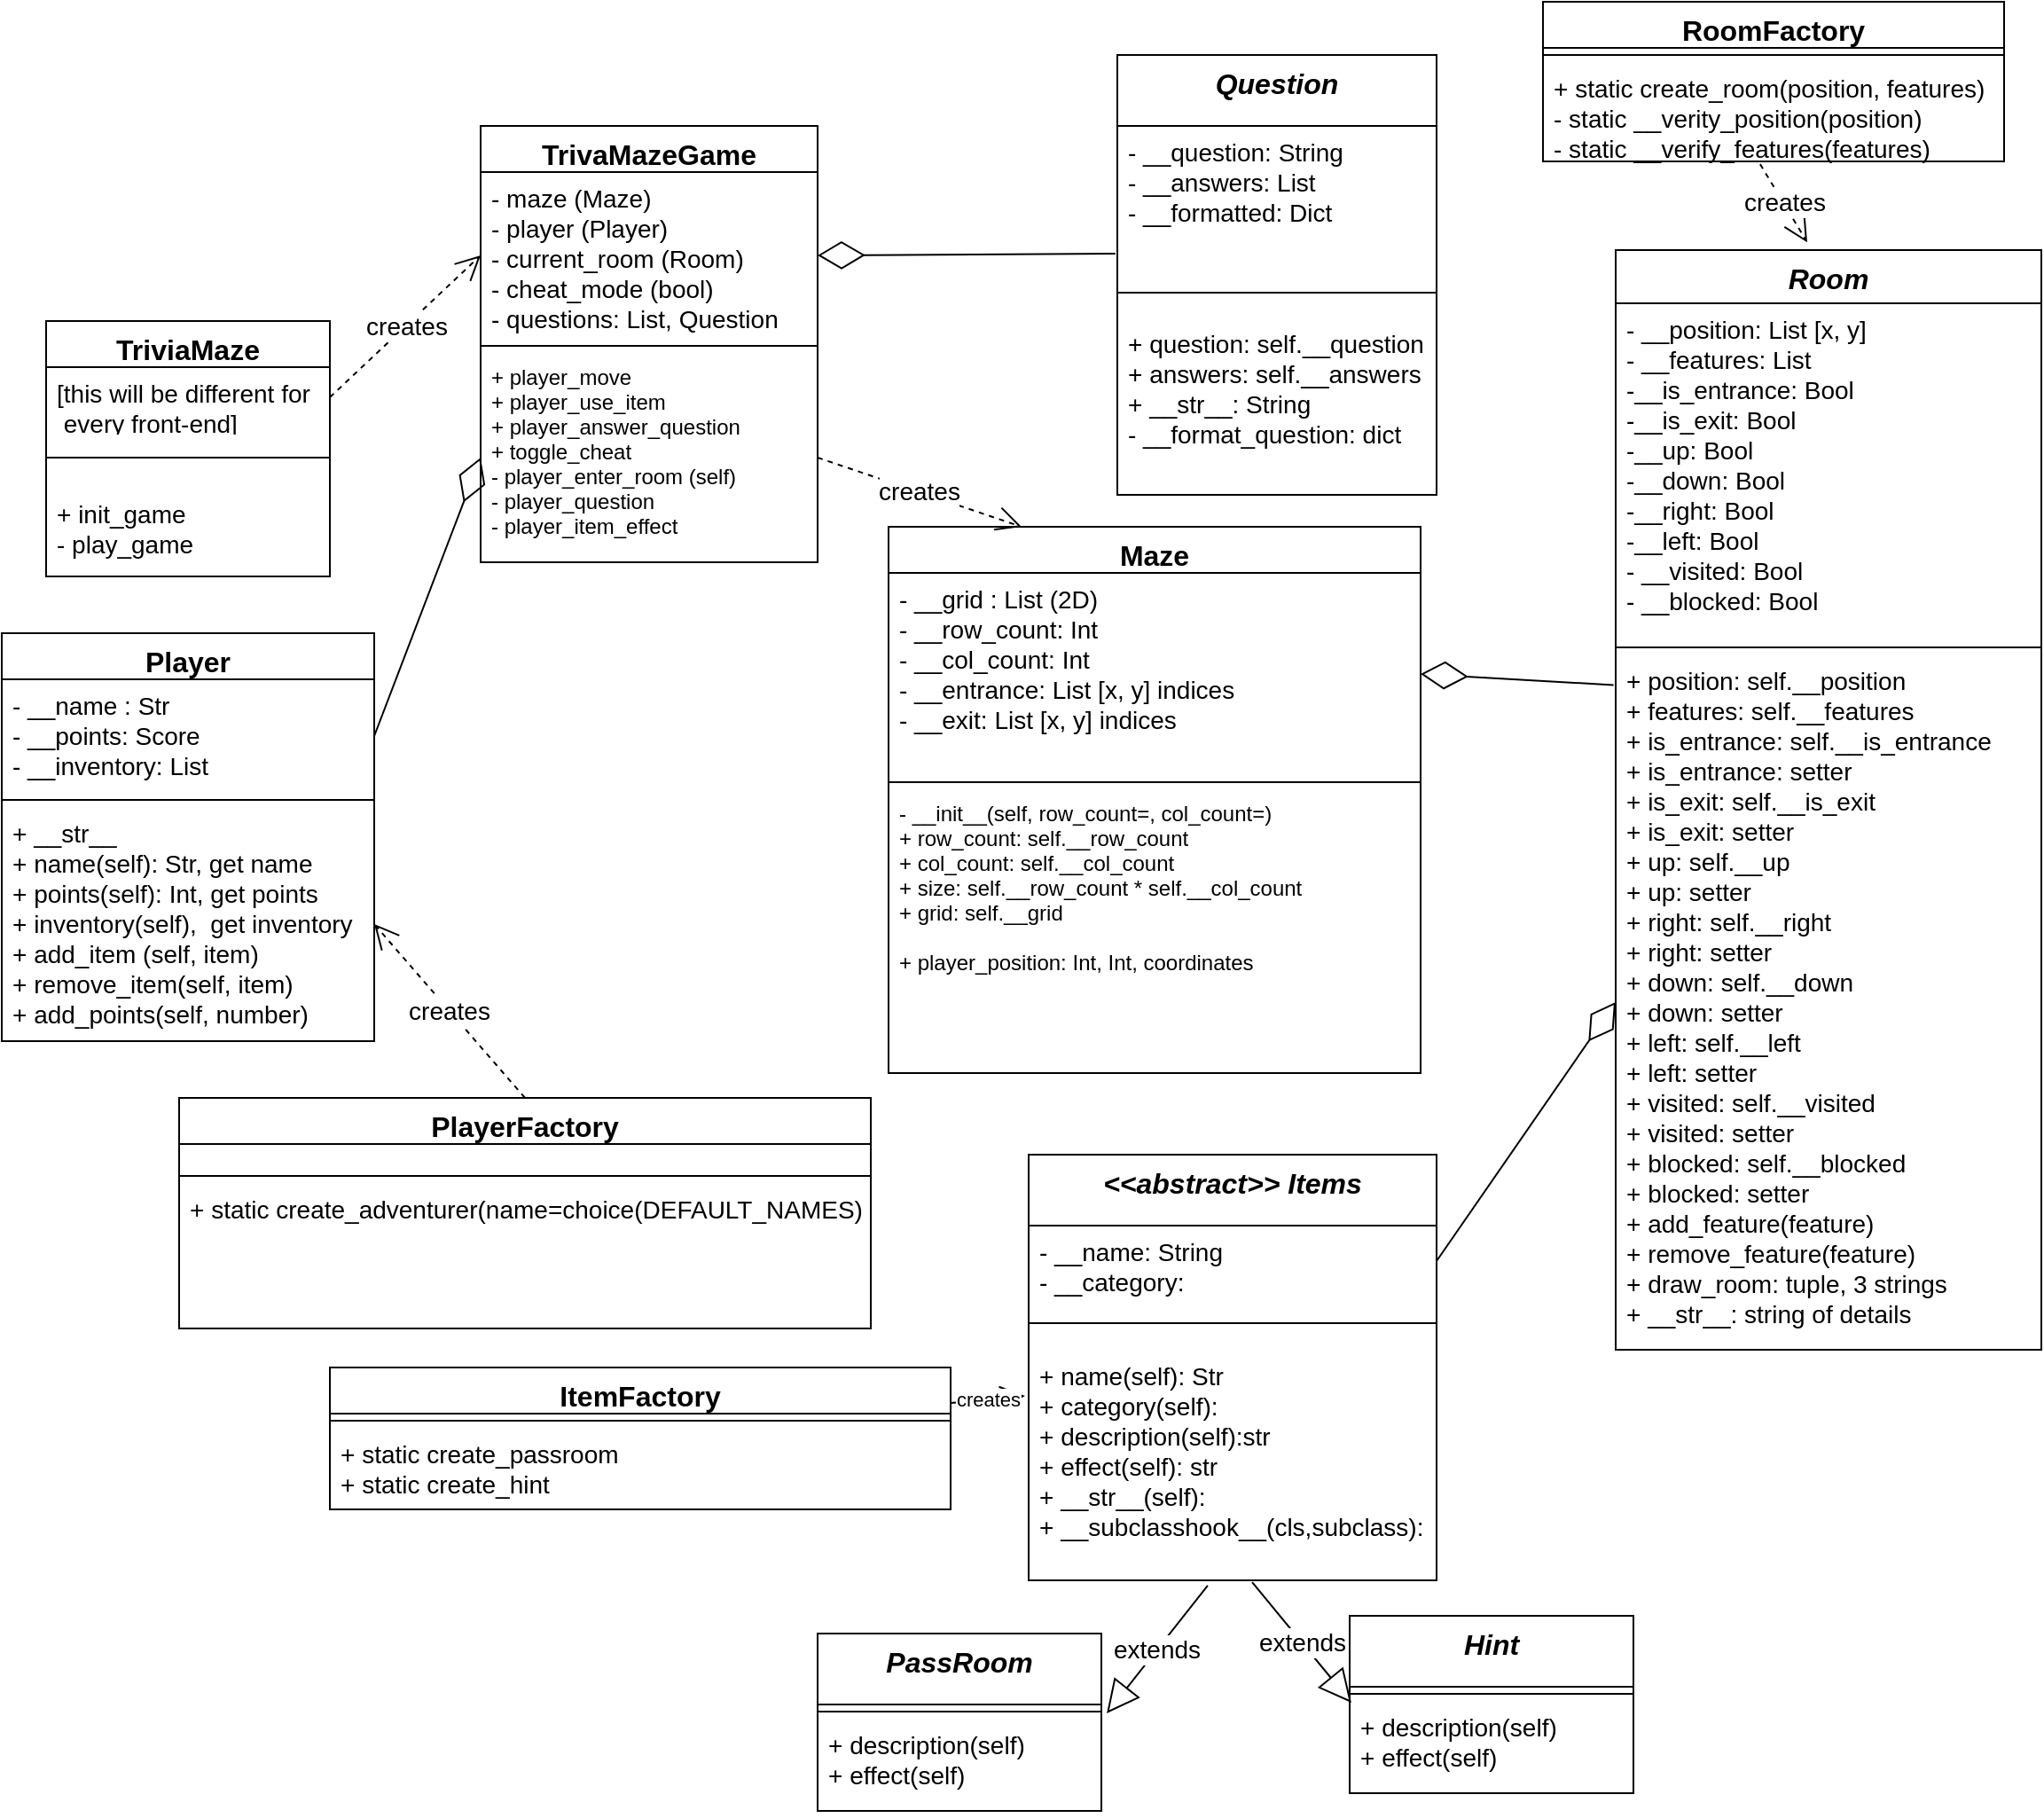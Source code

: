 <mxfile version="14.4.3" type="device"><diagram name="Page-1" id="e7e014a7-5840-1c2e-5031-d8a46d1fe8dd"><mxGraphModel dx="1506" dy="1252" grid="1" gridSize="10" guides="1" tooltips="1" connect="1" arrows="1" fold="1" page="0" pageScale="1" pageWidth="1169" pageHeight="826" background="#ffffff" math="0" shadow="0"><root><mxCell id="0"/><mxCell id="1" parent="0"/><mxCell id="si0L4OF9QLQORTy8t0iK-41" value="Maze" style="swimlane;fontStyle=1;align=center;verticalAlign=top;childLayout=stackLayout;horizontal=1;startSize=26;horizontalStack=0;resizeParent=1;resizeParentMax=0;resizeLast=0;collapsible=1;marginBottom=0;fontSize=16;" parent="1" vertex="1"><mxGeometry x="210" y="-14" width="300" height="308" as="geometry"/></mxCell><mxCell id="si0L4OF9QLQORTy8t0iK-42" value="- __grid : List (2D)&#10;- __row_count: Int&#10;- __col_count: Int&#10;- __entrance: List [x, y] indices&#10;- __exit: List [x, y] indices" style="text;strokeColor=none;fillColor=none;align=left;verticalAlign=top;spacingLeft=4;spacingRight=4;overflow=hidden;rotatable=0;points=[[0,0.5],[1,0.5]];portConstraint=eastwest;fontSize=14;" parent="si0L4OF9QLQORTy8t0iK-41" vertex="1"><mxGeometry y="26" width="300" height="114" as="geometry"/></mxCell><mxCell id="si0L4OF9QLQORTy8t0iK-43" value="" style="line;strokeWidth=1;fillColor=none;align=left;verticalAlign=middle;spacingTop=-1;spacingLeft=3;spacingRight=3;rotatable=0;labelPosition=right;points=[];portConstraint=eastwest;" parent="si0L4OF9QLQORTy8t0iK-41" vertex="1"><mxGeometry y="140" width="300" height="8" as="geometry"/></mxCell><mxCell id="si0L4OF9QLQORTy8t0iK-44" value="- __init__(self, row_count=, col_count=)&#10;+ row_count: self.__row_count&#10;+ col_count: self.__col_count&#10;+ size: self.__row_count * self.__col_count&#10;+ grid: self.__grid&#10;&#10;+ player_position: Int, Int, coordinates" style="text;strokeColor=none;fillColor=none;align=left;verticalAlign=top;spacingLeft=4;spacingRight=4;overflow=hidden;rotatable=0;points=[[0,0.5],[1,0.5]];portConstraint=eastwest;" parent="si0L4OF9QLQORTy8t0iK-41" vertex="1"><mxGeometry y="148" width="300" height="160" as="geometry"/></mxCell><mxCell id="si0L4OF9QLQORTy8t0iK-49" value="Room" style="swimlane;fontStyle=3;align=center;verticalAlign=top;childLayout=stackLayout;horizontal=1;startSize=30;horizontalStack=0;resizeParent=1;resizeParentMax=0;resizeLast=0;collapsible=1;marginBottom=0;fontSize=16;" parent="1" vertex="1"><mxGeometry x="620" y="-170" width="240" height="620" as="geometry"/></mxCell><mxCell id="si0L4OF9QLQORTy8t0iK-50" value="- __position: List [x, y]&#10;- __features: List&#10;-__is_entrance: Bool&#10;-__is_exit: Bool&#10;-__up: Bool&#10;-__down: Bool&#10;-__right: Bool&#10;-__left: Bool&#10;- __visited: Bool&#10;- __blocked: Bool" style="text;strokeColor=none;fillColor=none;align=left;verticalAlign=top;spacingLeft=4;spacingRight=4;overflow=hidden;rotatable=0;points=[[0,0.5],[1,0.5]];portConstraint=eastwest;fontSize=14;" parent="si0L4OF9QLQORTy8t0iK-49" vertex="1"><mxGeometry y="30" width="240" height="190" as="geometry"/></mxCell><mxCell id="si0L4OF9QLQORTy8t0iK-51" value="" style="line;strokeWidth=1;fillColor=none;align=left;verticalAlign=middle;spacingTop=-1;spacingLeft=3;spacingRight=3;rotatable=0;labelPosition=right;points=[];portConstraint=eastwest;" parent="si0L4OF9QLQORTy8t0iK-49" vertex="1"><mxGeometry y="220" width="240" height="8" as="geometry"/></mxCell><mxCell id="si0L4OF9QLQORTy8t0iK-52" value="+ position: self.__position&#10;+ features: self.__features&#10;+ is_entrance: self.__is_entrance&#10;+ is_entrance: setter&#10;+ is_exit: self.__is_exit&#10;+ is_exit: setter&#10;+ up: self.__up&#10;+ up: setter&#10;+ right: self.__right&#10;+ right: setter&#10;+ down: self.__down&#10;+ down: setter&#10;+ left: self.__left&#10;+ left: setter&#10;+ visited: self.__visited&#10;+ visited: setter&#10;+ blocked: self.__blocked&#10;+ blocked: setter&#10;+ add_feature(feature)&#10;+ remove_feature(feature)&#10;+ draw_room: tuple, 3 strings&#10;+ __str__: string of details&#10;" style="text;strokeColor=none;fillColor=none;align=left;verticalAlign=top;spacingLeft=4;spacingRight=4;overflow=hidden;rotatable=0;points=[[0,0.5],[1,0.5]];portConstraint=eastwest;labelBorderColor=none;fontSize=14;" parent="si0L4OF9QLQORTy8t0iK-49" vertex="1"><mxGeometry y="228" width="240" height="392" as="geometry"/></mxCell><mxCell id="si0L4OF9QLQORTy8t0iK-86" value="RoomFactory" style="swimlane;fontStyle=1;align=center;verticalAlign=top;childLayout=stackLayout;horizontal=1;startSize=26;horizontalStack=0;resizeParent=1;resizeParentMax=0;resizeLast=0;collapsible=1;marginBottom=0;fontSize=16;" parent="1" vertex="1"><mxGeometry x="579" y="-310" width="260" height="90" as="geometry"/></mxCell><mxCell id="si0L4OF9QLQORTy8t0iK-88" value="" style="line;strokeWidth=1;fillColor=none;align=left;verticalAlign=middle;spacingTop=-1;spacingLeft=3;spacingRight=3;rotatable=0;labelPosition=right;points=[];portConstraint=eastwest;" parent="si0L4OF9QLQORTy8t0iK-86" vertex="1"><mxGeometry y="26" width="260" height="8" as="geometry"/></mxCell><mxCell id="si0L4OF9QLQORTy8t0iK-89" value="+ static create_room(position, features)&#10;- static __verity_position(position)&#10;- static __verify_features(features)" style="text;strokeColor=none;fillColor=none;align=left;verticalAlign=top;spacingLeft=4;spacingRight=4;overflow=hidden;rotatable=0;points=[[0,0.5],[1,0.5]];portConstraint=eastwest;fontSize=14;" parent="si0L4OF9QLQORTy8t0iK-86" vertex="1"><mxGeometry y="34" width="260" height="56" as="geometry"/></mxCell><mxCell id="si0L4OF9QLQORTy8t0iK-105" value="" style="endArrow=diamondThin;endFill=0;endSize=24;html=1;entryX=1;entryY=0.5;entryDx=0;entryDy=0;exitX=-0.005;exitY=0.044;exitDx=0;exitDy=0;exitPerimeter=0;" parent="1" source="si0L4OF9QLQORTy8t0iK-52" target="si0L4OF9QLQORTy8t0iK-42" edge="1"><mxGeometry width="160" relative="1" as="geometry"><mxPoint x="670" y="17" as="sourcePoint"/><mxPoint x="580" y="56" as="targetPoint"/></mxGeometry></mxCell><mxCell id="s299cXjwFvU6mJhLCo1F-9" value="&lt;font style=&quot;font-size: 14px&quot;&gt;creates&lt;/font&gt;" style="endArrow=open;endSize=12;dashed=1;html=1;exitX=0.471;exitY=1.028;exitDx=0;exitDy=0;exitPerimeter=0;entryX=0.45;entryY=-0.007;entryDx=0;entryDy=0;entryPerimeter=0;" parent="1" source="si0L4OF9QLQORTy8t0iK-89" target="si0L4OF9QLQORTy8t0iK-49" edge="1"><mxGeometry width="160" relative="1" as="geometry"><mxPoint x="730" y="106.5" as="sourcePoint"/><mxPoint x="830" y="63" as="targetPoint"/></mxGeometry></mxCell><mxCell id="s299cXjwFvU6mJhLCo1F-8" value="&lt;font style=&quot;font-size: 14px&quot;&gt;creates&lt;/font&gt;" style="endArrow=open;endSize=12;dashed=1;html=1;exitX=1;exitY=0.5;exitDx=0;exitDy=0;entryX=0.25;entryY=0;entryDx=0;entryDy=0;" parent="1" source="ej66PmAcY9iqkXgVzM6b-21" target="si0L4OF9QLQORTy8t0iK-41" edge="1"><mxGeometry width="160" relative="1" as="geometry"><mxPoint x="211" y="140" as="sourcePoint"/><mxPoint x="240" y="230" as="targetPoint"/></mxGeometry></mxCell><mxCell id="VDTHn1guFKgsK7yAlVC1-1" value="&lt;&lt;abstract&gt;&gt; Items" style="swimlane;fontStyle=3;align=center;verticalAlign=top;childLayout=stackLayout;horizontal=1;startSize=40;horizontalStack=0;resizeParent=1;resizeParentMax=0;resizeLast=0;collapsible=1;marginBottom=0;fontSize=16;" parent="1" vertex="1"><mxGeometry x="289" y="340" width="230" height="240" as="geometry"><mxRectangle x="320" y="380" width="130" height="40" as="alternateBounds"/></mxGeometry></mxCell><mxCell id="VDTHn1guFKgsK7yAlVC1-2" value="- __name: String&#10;- __category:" style="text;strokeColor=none;fillColor=none;align=left;verticalAlign=top;spacingLeft=4;spacingRight=4;overflow=hidden;rotatable=0;points=[[0,0.5],[1,0.5]];portConstraint=eastwest;fontSize=14;" parent="VDTHn1guFKgsK7yAlVC1-1" vertex="1"><mxGeometry y="40" width="230" height="40" as="geometry"/></mxCell><mxCell id="VDTHn1guFKgsK7yAlVC1-3" value="" style="line;strokeWidth=1;fillColor=none;align=left;verticalAlign=middle;spacingTop=-1;spacingLeft=3;spacingRight=3;rotatable=0;labelPosition=right;points=[];portConstraint=eastwest;" parent="VDTHn1guFKgsK7yAlVC1-1" vertex="1"><mxGeometry y="80" width="230" height="30" as="geometry"/></mxCell><mxCell id="VDTHn1guFKgsK7yAlVC1-4" value="+ name(self): Str&#10;+ category(self):&#10;+ description(self):str &#10;+ effect(self): str&#10;+ __str__(self):&#10;+ __subclasshook__(cls,subclass):&#10;" style="text;strokeColor=none;fillColor=none;align=left;verticalAlign=top;spacingLeft=4;spacingRight=4;overflow=hidden;rotatable=0;points=[[0,0.5],[1,0.5]];portConstraint=eastwest;fontSize=14;" parent="VDTHn1guFKgsK7yAlVC1-1" vertex="1"><mxGeometry y="110" width="230" height="130" as="geometry"/></mxCell><mxCell id="VDTHn1guFKgsK7yAlVC1-6" value="Question" style="swimlane;fontStyle=3;align=center;verticalAlign=top;childLayout=stackLayout;horizontal=1;startSize=40;horizontalStack=0;resizeParent=1;resizeParentMax=0;resizeLast=0;collapsible=1;marginBottom=0;fontSize=16;" parent="1" vertex="1"><mxGeometry x="339" y="-280" width="180" height="248" as="geometry"/></mxCell><mxCell id="VDTHn1guFKgsK7yAlVC1-7" value="- __question: String&#10;- __answers: List&#10;- __formatted: Dict" style="text;strokeColor=none;fillColor=none;align=left;verticalAlign=top;spacingLeft=4;spacingRight=4;overflow=hidden;rotatable=0;points=[[0,0.5],[1,0.5]];portConstraint=eastwest;fontSize=14;" parent="VDTHn1guFKgsK7yAlVC1-6" vertex="1"><mxGeometry y="40" width="180" height="80" as="geometry"/></mxCell><mxCell id="VDTHn1guFKgsK7yAlVC1-8" value="" style="line;strokeWidth=1;fillColor=none;align=left;verticalAlign=middle;spacingTop=-1;spacingLeft=3;spacingRight=3;rotatable=0;labelPosition=right;points=[];portConstraint=eastwest;" parent="VDTHn1guFKgsK7yAlVC1-6" vertex="1"><mxGeometry y="120" width="180" height="28" as="geometry"/></mxCell><mxCell id="VDTHn1guFKgsK7yAlVC1-9" value="+ question: self.__question&#10;+ answers: self.__answers&#10;+ __str__: String&#10;- __format_question: dict" style="text;strokeColor=none;fillColor=none;align=left;verticalAlign=top;spacingLeft=4;spacingRight=4;overflow=hidden;rotatable=0;points=[[0,0.5],[1,0.5]];portConstraint=eastwest;fontSize=14;" parent="VDTHn1guFKgsK7yAlVC1-6" vertex="1"><mxGeometry y="148" width="180" height="100" as="geometry"/></mxCell><mxCell id="VDTHn1guFKgsK7yAlVC1-10" value="PassRoom" style="swimlane;fontStyle=3;align=center;verticalAlign=top;childLayout=stackLayout;horizontal=1;startSize=40;horizontalStack=0;resizeParent=1;resizeParentMax=0;resizeLast=0;collapsible=1;marginBottom=0;fontSize=16;" parent="1" vertex="1"><mxGeometry x="170" y="610" width="160" height="100" as="geometry"/></mxCell><mxCell id="VDTHn1guFKgsK7yAlVC1-12" value="" style="line;strokeWidth=1;fillColor=none;align=left;verticalAlign=middle;spacingTop=-1;spacingLeft=3;spacingRight=3;rotatable=0;labelPosition=right;points=[];portConstraint=eastwest;" parent="VDTHn1guFKgsK7yAlVC1-10" vertex="1"><mxGeometry y="40" width="160" height="8" as="geometry"/></mxCell><mxCell id="VDTHn1guFKgsK7yAlVC1-13" value="+ description(self)&#10;+ effect(self)&#10;" style="text;strokeColor=none;fillColor=none;align=left;verticalAlign=top;spacingLeft=4;spacingRight=4;overflow=hidden;rotatable=0;points=[[0,0.5],[1,0.5]];portConstraint=eastwest;fontSize=14;" parent="VDTHn1guFKgsK7yAlVC1-10" vertex="1"><mxGeometry y="48" width="160" height="52" as="geometry"/></mxCell><mxCell id="VDTHn1guFKgsK7yAlVC1-14" value="Hint" style="swimlane;fontStyle=3;align=center;verticalAlign=top;childLayout=stackLayout;horizontal=1;startSize=40;horizontalStack=0;resizeParent=1;resizeParentMax=0;resizeLast=0;collapsible=1;marginBottom=0;fontSize=16;" parent="1" vertex="1"><mxGeometry x="470" y="600" width="160" height="100" as="geometry"/></mxCell><mxCell id="VDTHn1guFKgsK7yAlVC1-16" value="" style="line;strokeWidth=1;fillColor=none;align=left;verticalAlign=middle;spacingTop=-1;spacingLeft=3;spacingRight=3;rotatable=0;labelPosition=right;points=[];portConstraint=eastwest;" parent="VDTHn1guFKgsK7yAlVC1-14" vertex="1"><mxGeometry y="40" width="160" height="8" as="geometry"/></mxCell><mxCell id="VDTHn1guFKgsK7yAlVC1-17" value="+ description(self)&#10;+ effect(self)" style="text;strokeColor=none;fillColor=none;align=left;verticalAlign=top;spacingLeft=4;spacingRight=4;overflow=hidden;rotatable=0;points=[[0,0.5],[1,0.5]];portConstraint=eastwest;fontSize=14;" parent="VDTHn1guFKgsK7yAlVC1-14" vertex="1"><mxGeometry y="48" width="160" height="52" as="geometry"/></mxCell><mxCell id="VDTHn1guFKgsK7yAlVC1-24" value="PlayerFactory" style="swimlane;fontStyle=1;align=center;verticalAlign=top;childLayout=stackLayout;horizontal=1;startSize=26;horizontalStack=0;resizeParent=1;resizeParentMax=0;resizeLast=0;collapsible=1;marginBottom=0;fontSize=16;" parent="1" vertex="1"><mxGeometry x="-190" y="308" width="390" height="130" as="geometry"/></mxCell><mxCell id="VDTHn1guFKgsK7yAlVC1-25" value="&#10;&#10;" style="text;strokeColor=none;fillColor=none;align=left;verticalAlign=top;spacingLeft=4;spacingRight=4;overflow=hidden;rotatable=0;points=[[0,0.5],[1,0.5]];portConstraint=eastwest;" parent="VDTHn1guFKgsK7yAlVC1-24" vertex="1"><mxGeometry y="26" width="390" height="14" as="geometry"/></mxCell><mxCell id="VDTHn1guFKgsK7yAlVC1-26" value="" style="line;strokeWidth=1;fillColor=none;align=left;verticalAlign=middle;spacingTop=-1;spacingLeft=3;spacingRight=3;rotatable=0;labelPosition=right;points=[];portConstraint=eastwest;" parent="VDTHn1guFKgsK7yAlVC1-24" vertex="1"><mxGeometry y="40" width="390" height="8" as="geometry"/></mxCell><mxCell id="VDTHn1guFKgsK7yAlVC1-27" value="+ static create_adventurer(name=choice(DEFAULT_NAMES)" style="text;strokeColor=none;fillColor=none;align=left;verticalAlign=top;spacingLeft=4;spacingRight=4;overflow=hidden;rotatable=0;points=[[0,0.5],[1,0.5]];portConstraint=eastwest;fontSize=14;" parent="VDTHn1guFKgsK7yAlVC1-24" vertex="1"><mxGeometry y="48" width="390" height="82" as="geometry"/></mxCell><mxCell id="VDTHn1guFKgsK7yAlVC1-28" value="&lt;font style=&quot;font-size: 14px&quot;&gt;creates&lt;/font&gt;" style="endArrow=open;endSize=12;dashed=1;html=1;entryX=1;entryY=0.5;entryDx=0;entryDy=0;exitX=0.5;exitY=0;exitDx=0;exitDy=0;" parent="1" source="VDTHn1guFKgsK7yAlVC1-24" target="VDTHn1guFKgsK7yAlVC1-44" edge="1"><mxGeometry width="160" relative="1" as="geometry"><mxPoint x="85" y="370" as="sourcePoint"/><mxPoint x="-140" y="350" as="targetPoint"/></mxGeometry></mxCell><mxCell id="VDTHn1guFKgsK7yAlVC1-30" value="TriviaMaze" style="swimlane;fontStyle=1;align=center;verticalAlign=top;childLayout=stackLayout;horizontal=1;startSize=26;horizontalStack=0;resizeParent=1;resizeParentMax=0;resizeLast=0;collapsible=1;marginBottom=0;fontSize=16;" parent="1" vertex="1"><mxGeometry x="-265" y="-130" width="160" height="144" as="geometry"/></mxCell><mxCell id="ZcpuEX8EVpnPF1SmrsFz-3" value="[this will be different for&#10; every front-end]" style="text;strokeColor=none;fillColor=none;align=left;verticalAlign=top;spacingLeft=4;spacingRight=4;overflow=hidden;rotatable=0;points=[[0,0.5],[1,0.5]];portConstraint=eastwest;fontSize=14;" parent="VDTHn1guFKgsK7yAlVC1-30" vertex="1"><mxGeometry y="26" width="160" height="34" as="geometry"/></mxCell><mxCell id="VDTHn1guFKgsK7yAlVC1-32" value="" style="line;strokeWidth=1;fillColor=none;align=left;verticalAlign=middle;spacingTop=-1;spacingLeft=3;spacingRight=3;rotatable=0;labelPosition=right;points=[];portConstraint=eastwest;" parent="VDTHn1guFKgsK7yAlVC1-30" vertex="1"><mxGeometry y="60" width="160" height="34" as="geometry"/></mxCell><mxCell id="VDTHn1guFKgsK7yAlVC1-33" value="+ init_game&#10;- play_game" style="text;strokeColor=none;fillColor=none;align=left;verticalAlign=top;spacingLeft=4;spacingRight=4;overflow=hidden;rotatable=0;points=[[0,0.5],[1,0.5]];portConstraint=eastwest;fontSize=14;" parent="VDTHn1guFKgsK7yAlVC1-30" vertex="1"><mxGeometry y="94" width="160" height="50" as="geometry"/></mxCell><mxCell id="VDTHn1guFKgsK7yAlVC1-41" value="Player" style="swimlane;fontStyle=1;align=center;verticalAlign=top;childLayout=stackLayout;horizontal=1;startSize=26;horizontalStack=0;resizeParent=1;resizeParentMax=0;resizeLast=0;collapsible=1;marginBottom=0;fontSize=16;" parent="1" vertex="1"><mxGeometry x="-290" y="46" width="210" height="230" as="geometry"/></mxCell><mxCell id="VDTHn1guFKgsK7yAlVC1-42" value="- __name : Str&#10;- __points: Score&#10;- __inventory: List" style="text;strokeColor=none;fillColor=none;align=left;verticalAlign=top;spacingLeft=4;spacingRight=4;overflow=hidden;rotatable=0;points=[[0,0.5],[1,0.5]];portConstraint=eastwest;fontSize=14;" parent="VDTHn1guFKgsK7yAlVC1-41" vertex="1"><mxGeometry y="26" width="210" height="64" as="geometry"/></mxCell><mxCell id="VDTHn1guFKgsK7yAlVC1-43" value="" style="line;strokeWidth=1;fillColor=none;align=left;verticalAlign=middle;spacingTop=-1;spacingLeft=3;spacingRight=3;rotatable=0;labelPosition=right;points=[];portConstraint=eastwest;" parent="VDTHn1guFKgsK7yAlVC1-41" vertex="1"><mxGeometry y="90" width="210" height="8" as="geometry"/></mxCell><mxCell id="VDTHn1guFKgsK7yAlVC1-44" value="+ __str__&#10;+ name(self): Str, get name&#10;+ points(self): Int, get points&#10;+ inventory(self),  get inventory&#10;+ add_item (self, item)&#10;+ remove_item(self, item)&#10;+ add_points(self, number)&#10;&#10;&#10;" style="text;strokeColor=none;fillColor=none;align=left;verticalAlign=top;spacingLeft=4;spacingRight=4;overflow=hidden;rotatable=0;points=[[0,0.5],[1,0.5]];portConstraint=eastwest;fontSize=14;" parent="VDTHn1guFKgsK7yAlVC1-41" vertex="1"><mxGeometry y="98" width="210" height="132" as="geometry"/></mxCell><mxCell id="VDTHn1guFKgsK7yAlVC1-46" value="ItemFactory" style="swimlane;fontStyle=1;align=center;verticalAlign=top;childLayout=stackLayout;horizontal=1;startSize=26;horizontalStack=0;resizeParent=1;resizeParentMax=0;resizeLast=0;collapsible=1;marginBottom=0;fontSize=16;" parent="1" vertex="1"><mxGeometry x="-105" y="460" width="350" height="80" as="geometry"/></mxCell><mxCell id="VDTHn1guFKgsK7yAlVC1-47" value="" style="line;strokeWidth=1;fillColor=none;align=left;verticalAlign=middle;spacingTop=-1;spacingLeft=3;spacingRight=3;rotatable=0;labelPosition=right;points=[];portConstraint=eastwest;" parent="VDTHn1guFKgsK7yAlVC1-46" vertex="1"><mxGeometry y="26" width="350" height="8" as="geometry"/></mxCell><mxCell id="VDTHn1guFKgsK7yAlVC1-48" value="+ static create_passroom&#10;+ static create_hint" style="text;strokeColor=none;fillColor=none;align=left;verticalAlign=top;spacingLeft=4;spacingRight=4;overflow=hidden;rotatable=0;points=[[0,0.5],[1,0.5]];portConstraint=eastwest;fontSize=14;" parent="VDTHn1guFKgsK7yAlVC1-46" vertex="1"><mxGeometry y="34" width="350" height="46" as="geometry"/></mxCell><mxCell id="VDTHn1guFKgsK7yAlVC1-49" value="creates" style="endArrow=open;endSize=12;dashed=1;html=1;exitX=1;exitY=0.25;exitDx=0;exitDy=0;entryX=-0.009;entryY=0.2;entryDx=0;entryDy=0;entryPerimeter=0;" parent="1" source="VDTHn1guFKgsK7yAlVC1-46" target="VDTHn1guFKgsK7yAlVC1-4" edge="1"><mxGeometry width="160" relative="1" as="geometry"><mxPoint x="410" y="550.048" as="sourcePoint"/><mxPoint x="280" y="550" as="targetPoint"/></mxGeometry></mxCell><mxCell id="ej66PmAcY9iqkXgVzM6b-11" value="" style="endArrow=diamondThin;endFill=0;endSize=24;html=1;exitX=1;exitY=0.5;exitDx=0;exitDy=0;entryX=0;entryY=0.5;entryDx=0;entryDy=0;" parent="1" source="VDTHn1guFKgsK7yAlVC1-42" target="ej66PmAcY9iqkXgVzM6b-21" edge="1"><mxGeometry width="160" relative="1" as="geometry"><mxPoint x="78" y="459.09" as="sourcePoint"/><mxPoint y="220" as="targetPoint"/></mxGeometry></mxCell><mxCell id="ej66PmAcY9iqkXgVzM6b-18" value="TrivaMazeGame" style="swimlane;fontStyle=1;align=center;verticalAlign=top;childLayout=stackLayout;horizontal=1;startSize=26;horizontalStack=0;resizeParent=1;resizeParentMax=0;resizeLast=0;collapsible=1;marginBottom=0;fontSize=16;" parent="1" vertex="1"><mxGeometry x="-20" y="-240" width="190" height="246" as="geometry"/></mxCell><mxCell id="ej66PmAcY9iqkXgVzM6b-19" value="- maze (Maze)&#10;- player (Player)&#10;- current_room (Room)&#10;- cheat_mode (bool)&#10;- questions: List, Question" style="text;strokeColor=none;fillColor=none;align=left;verticalAlign=top;spacingLeft=4;spacingRight=4;overflow=hidden;rotatable=0;points=[[0,0.5],[1,0.5]];portConstraint=eastwest;fontSize=14;" parent="ej66PmAcY9iqkXgVzM6b-18" vertex="1"><mxGeometry y="26" width="190" height="94" as="geometry"/></mxCell><mxCell id="ej66PmAcY9iqkXgVzM6b-20" value="" style="line;strokeWidth=1;fillColor=none;align=left;verticalAlign=middle;spacingTop=-1;spacingLeft=3;spacingRight=3;rotatable=0;labelPosition=right;points=[];portConstraint=eastwest;" parent="ej66PmAcY9iqkXgVzM6b-18" vertex="1"><mxGeometry y="120" width="190" height="8" as="geometry"/></mxCell><mxCell id="ej66PmAcY9iqkXgVzM6b-21" value="+ player_move&#10;+ player_use_item&#10;+ player_answer_question&#10;+ toggle_cheat&#10;- player_enter_room (self)&#10;- player_question&#10;- player_item_effect&#10;" style="text;strokeColor=none;fillColor=none;align=left;verticalAlign=top;spacingLeft=4;spacingRight=4;overflow=hidden;rotatable=0;points=[[0,0.5],[1,0.5]];portConstraint=eastwest;" parent="ej66PmAcY9iqkXgVzM6b-18" vertex="1"><mxGeometry y="128" width="190" height="118" as="geometry"/></mxCell><mxCell id="ZcpuEX8EVpnPF1SmrsFz-27" value="" style="endArrow=diamondThin;endFill=0;endSize=24;html=1;exitX=-0.006;exitY=0.9;exitDx=0;exitDy=0;exitPerimeter=0;entryX=1;entryY=0.5;entryDx=0;entryDy=0;" parent="1" source="VDTHn1guFKgsK7yAlVC1-7" target="ej66PmAcY9iqkXgVzM6b-19" edge="1"><mxGeometry width="160" relative="1" as="geometry"><mxPoint x="390" y="-224" as="sourcePoint"/><mxPoint x="130" y="-90" as="targetPoint"/></mxGeometry></mxCell><UserObject label="" id="VDTHn1guFKgsK7yAlVC1-5"><mxCell style="endArrow=diamondThin;endFill=0;endSize=24;html=1;entryX=0;entryY=0.5;entryDx=0;entryDy=0;exitX=1;exitY=0.5;exitDx=0;exitDy=0;" parent="1" source="VDTHn1guFKgsK7yAlVC1-2" target="si0L4OF9QLQORTy8t0iK-52" edge="1"><mxGeometry width="160" relative="1" as="geometry"><mxPoint x="710" y="262.2" as="sourcePoint"/><mxPoint x="760" y="280" as="targetPoint"/></mxGeometry></mxCell></UserObject><mxCell id="xBmEL5DdbWTC6fy6bauL-3" value="&lt;font style=&quot;font-size: 14px&quot;&gt;extends&lt;/font&gt;" style="endArrow=block;endSize=16;endFill=0;html=1;entryX=1.019;entryY=-0.058;entryDx=0;entryDy=0;entryPerimeter=0;exitX=0.439;exitY=1.023;exitDx=0;exitDy=0;exitPerimeter=0;" parent="1" source="VDTHn1guFKgsK7yAlVC1-4" target="VDTHn1guFKgsK7yAlVC1-13" edge="1"><mxGeometry width="160" relative="1" as="geometry"><mxPoint x="430" y="620" as="sourcePoint"/><mxPoint x="340" y="700" as="targetPoint"/></mxGeometry></mxCell><mxCell id="xBmEL5DdbWTC6fy6bauL-6" value="&lt;font style=&quot;font-size: 14px&quot;&gt;extends&lt;/font&gt;" style="endArrow=block;endSize=16;endFill=0;html=1;entryX=0.006;entryY=0.019;entryDx=0;entryDy=0;entryPerimeter=0;exitX=0.548;exitY=1.008;exitDx=0;exitDy=0;exitPerimeter=0;" parent="1" source="VDTHn1guFKgsK7yAlVC1-4" target="VDTHn1guFKgsK7yAlVC1-17" edge="1"><mxGeometry width="160" relative="1" as="geometry"><mxPoint x="435" y="620" as="sourcePoint"/><mxPoint x="349" y="724" as="targetPoint"/></mxGeometry></mxCell><mxCell id="xBmEL5DdbWTC6fy6bauL-2" value="&lt;font style=&quot;font-size: 14px&quot;&gt;creates&lt;/font&gt;" style="endArrow=open;endSize=12;dashed=1;html=1;exitX=1;exitY=0.5;exitDx=0;exitDy=0;entryX=0;entryY=0.5;entryDx=0;entryDy=0;" parent="1" source="ZcpuEX8EVpnPF1SmrsFz-3" target="ej66PmAcY9iqkXgVzM6b-19" edge="1"><mxGeometry width="160" relative="1" as="geometry"><mxPoint x="-80" y="-60" as="sourcePoint"/><mxPoint x="100" y="23" as="targetPoint"/></mxGeometry></mxCell></root></mxGraphModel></diagram></mxfile>